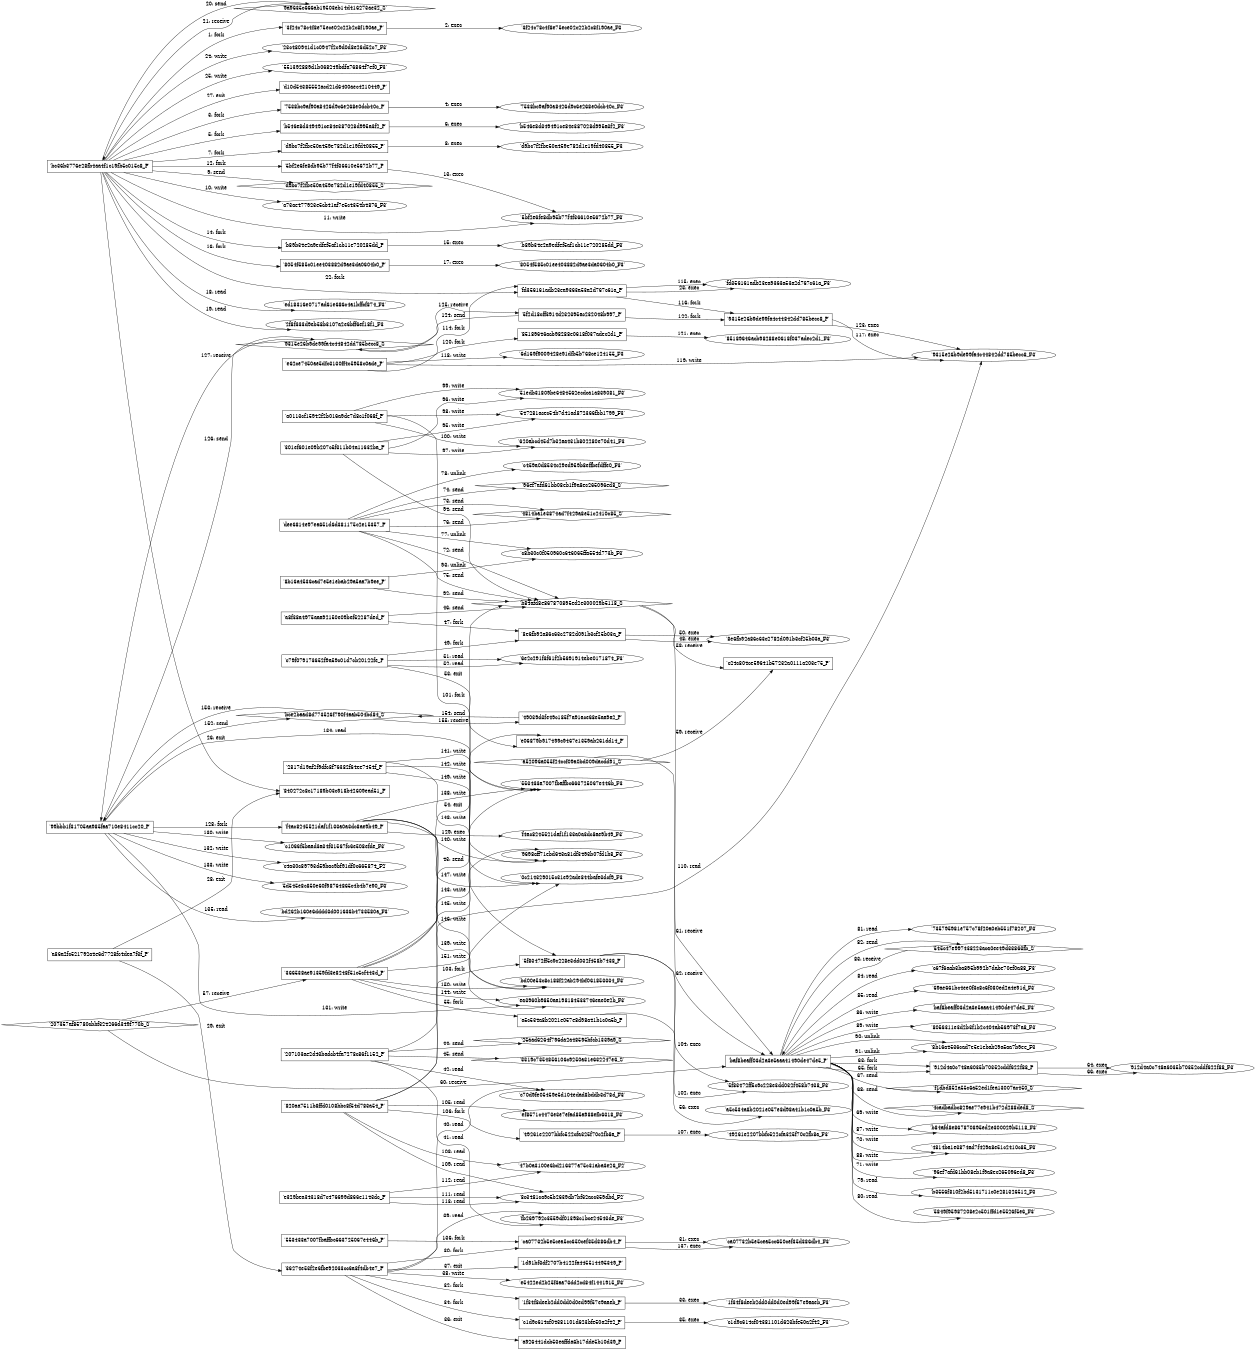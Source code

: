 digraph "D:\Learning\Paper\apt\基于CTI的攻击预警\Dataset\攻击图\ASGfromALLCTI\ObliqueRAT New RAT hits victims' endpoints via malicious documents.dot" {
rankdir="LR"
size="9"
fixedsize="false"
splines="true"
nodesep=0.3
ranksep=0
fontsize=10
overlap="scalexy"
engine= "neato"
	"'bc36b3776e28fb4aa4f1c19fb5c015c8_P'" [node_type=Process shape=box]
	"'3f24c78c4f8e75ece02c22b2c8f190ae_P'" [node_type=Process shape=box]
	"'bc36b3776e28fb4aa4f1c19fb5c015c8_P'" -> "'3f24c78c4f8e75ece02c22b2c8f190ae_P'" [label="1: fork"]
	"'3f24c78c4f8e75ece02c22b2c8f190ae_P'" [node_type=Process shape=box]
	"'3f24c78c4f8e75ece02c22b2c8f190ae_F3'" [node_type=File shape=ellipse]
	"'3f24c78c4f8e75ece02c22b2c8f190ae_P'" -> "'3f24c78c4f8e75ece02c22b2c8f190ae_F3'" [label="2: exec"]
	"'bc36b3776e28fb4aa4f1c19fb5c015c8_P'" [node_type=Process shape=box]
	"'7538bc9af90a8426d9c6e268e0dcb40c_P'" [node_type=Process shape=box]
	"'bc36b3776e28fb4aa4f1c19fb5c015c8_P'" -> "'7538bc9af90a8426d9c6e268e0dcb40c_P'" [label="3: fork"]
	"'7538bc9af90a8426d9c6e268e0dcb40c_P'" [node_type=Process shape=box]
	"'7538bc9af90a8426d9c6e268e0dcb40c_F3'" [node_type=File shape=ellipse]
	"'7538bc9af90a8426d9c6e268e0dcb40c_P'" -> "'7538bc9af90a8426d9c6e268e0dcb40c_F3'" [label="4: exec"]
	"'bc36b3776e28fb4aa4f1c19fb5c015c8_P'" [node_type=Process shape=box]
	"'b546e8d349491ce84e387028d995a3f2_P'" [node_type=Process shape=box]
	"'bc36b3776e28fb4aa4f1c19fb5c015c8_P'" -> "'b546e8d349491ce84e387028d995a3f2_P'" [label="5: fork"]
	"'b546e8d349491ce84e387028d995a3f2_P'" [node_type=Process shape=box]
	"'b546e8d349491ce84e387028d995a3f2_F3'" [node_type=File shape=ellipse]
	"'b546e8d349491ce84e387028d995a3f2_P'" -> "'b546e8d349491ce84e387028d995a3f2_F3'" [label="6: exec"]
	"'bc36b3776e28fb4aa4f1c19fb5c015c8_P'" [node_type=Process shape=box]
	"'d9bc7f2fbe50a459e782d1e19fd40855_P'" [node_type=Process shape=box]
	"'bc36b3776e28fb4aa4f1c19fb5c015c8_P'" -> "'d9bc7f2fbe50a459e782d1e19fd40855_P'" [label="7: fork"]
	"'d9bc7f2fbe50a459e782d1e19fd40855_P'" [node_type=Process shape=box]
	"'d9bc7f2fbe50a459e782d1e19fd40855_F3'" [node_type=File shape=ellipse]
	"'d9bc7f2fbe50a459e782d1e19fd40855_P'" -> "'d9bc7f2fbe50a459e782d1e19fd40855_F3'" [label="8: exec"]
	"'d9bc7f2fbe50a459e782d1e19fd40855_S'" [node_type=Socket shape=diamond]
	"'bc36b3776e28fb4aa4f1c19fb5c015c8_P'" [node_type=Process shape=box]
	"'bc36b3776e28fb4aa4f1c19fb5c015c8_P'" -> "'d9bc7f2fbe50a459e782d1e19fd40855_S'" [label="9: send"]
	"'a73ae477923e5cb41af7e5c4354b4876_F3'" [node_type=file shape=ellipse]
	"'bc36b3776e28fb4aa4f1c19fb5c015c8_P'" [node_type=Process shape=box]
	"'bc36b3776e28fb4aa4f1c19fb5c015c8_P'" -> "'a73ae477923e5cb41af7e5c4354b4876_F3'" [label="10: write"]
	"'5bf2e6fe8db95b77f4f36610e5672b77_F3'" [node_type=file shape=ellipse]
	"'bc36b3776e28fb4aa4f1c19fb5c015c8_P'" [node_type=Process shape=box]
	"'bc36b3776e28fb4aa4f1c19fb5c015c8_P'" -> "'5bf2e6fe8db95b77f4f36610e5672b77_F3'" [label="11: write"]
	"'bc36b3776e28fb4aa4f1c19fb5c015c8_P'" [node_type=Process shape=box]
	"'5bf2e6fe8db95b77f4f36610e5672b77_P'" [node_type=Process shape=box]
	"'bc36b3776e28fb4aa4f1c19fb5c015c8_P'" -> "'5bf2e6fe8db95b77f4f36610e5672b77_P'" [label="12: fork"]
	"'5bf2e6fe8db95b77f4f36610e5672b77_P'" [node_type=Process shape=box]
	"'5bf2e6fe8db95b77f4f36610e5672b77_F3'" [node_type=File shape=ellipse]
	"'5bf2e6fe8db95b77f4f36610e5672b77_P'" -> "'5bf2e6fe8db95b77f4f36610e5672b77_F3'" [label="13: exec"]
	"'bc36b3776e28fb4aa4f1c19fb5c015c8_P'" [node_type=Process shape=box]
	"'b89b34e2a9edfef5af1cb11e720285dd_P'" [node_type=Process shape=box]
	"'bc36b3776e28fb4aa4f1c19fb5c015c8_P'" -> "'b89b34e2a9edfef5af1cb11e720285dd_P'" [label="14: fork"]
	"'b89b34e2a9edfef5af1cb11e720285dd_P'" [node_type=Process shape=box]
	"'b89b34e2a9edfef5af1cb11e720285dd_F3'" [node_type=File shape=ellipse]
	"'b89b34e2a9edfef5af1cb11e720285dd_P'" -> "'b89b34e2a9edfef5af1cb11e720285dd_F3'" [label="15: exec"]
	"'bc36b3776e28fb4aa4f1c19fb5c015c8_P'" [node_type=Process shape=box]
	"'8054f585c01ee403882d9ae3da0604b0_P'" [node_type=Process shape=box]
	"'bc36b3776e28fb4aa4f1c19fb5c015c8_P'" -> "'8054f585c01ee403882d9ae3da0604b0_P'" [label="16: fork"]
	"'8054f585c01ee403882d9ae3da0604b0_P'" [node_type=Process shape=box]
	"'8054f585c01ee403882d9ae3da0604b0_F3'" [node_type=File shape=ellipse]
	"'8054f585c01ee403882d9ae3da0604b0_P'" -> "'8054f585c01ee403882d9ae3da0604b0_F3'" [label="17: exec"]
	"'ed18316e0717ad61e686c4a1bffcf874_F3'" [node_type=file shape=ellipse]
	"'bc36b3776e28fb4aa4f1c19fb5c015c8_P'" [node_type=Process shape=box]
	"'bc36b3776e28fb4aa4f1c19fb5c015c8_P'" -> "'ed18316e0717ad61e686c4a1bffcf874_F3'" [label="18: read"]
	"'2f8f333d9eb58b3107a2e6bff6ef18f1_F3'" [node_type=file shape=ellipse]
	"'bc36b3776e28fb4aa4f1c19fb5c015c8_P'" [node_type=Process shape=box]
	"'bc36b3776e28fb4aa4f1c19fb5c015c8_P'" -> "'2f8f333d9eb58b3107a2e6bff6ef18f1_F3'" [label="19: read"]
	"'9a9635c666ab19503eb14d416273ae32_S'" [node_type=Socket shape=diamond]
	"'bc36b3776e28fb4aa4f1c19fb5c015c8_P'" [node_type=Process shape=box]
	"'bc36b3776e28fb4aa4f1c19fb5c015c8_P'" -> "'9a9635c666ab19503eb14d416273ae32_S'" [label="20: send"]
	"'9a9635c666ab19503eb14d416273ae32_S'" -> "'bc36b3776e28fb4aa4f1c19fb5c015c8_P'" [label="21: receive"]
	"'bc36b3776e28fb4aa4f1c19fb5c015c8_P'" [node_type=Process shape=box]
	"'fd356161adb23ea9363a53a2d767c61a_P'" [node_type=Process shape=box]
	"'bc36b3776e28fb4aa4f1c19fb5c015c8_P'" -> "'fd356161adb23ea9363a53a2d767c61a_P'" [label="22: fork"]
	"'fd356161adb23ea9363a53a2d767c61a_P'" [node_type=Process shape=box]
	"'fd356161adb23ea9363a53a2d767c61a_F3'" [node_type=File shape=ellipse]
	"'fd356161adb23ea9363a53a2d767c61a_P'" -> "'fd356161adb23ea9363a53a2d767c61a_F3'" [label="23: exec"]
	"'23c480941d1c0947f2c9d0d8e26d52c7_F3'" [node_type=file shape=ellipse]
	"'bc36b3776e28fb4aa4f1c19fb5c015c8_P'" [node_type=Process shape=box]
	"'bc36b3776e28fb4aa4f1c19fb5c015c8_P'" -> "'23c480941d1c0947f2c9d0d8e26d52c7_F3'" [label="24: write"]
	"'551392889d1b068249bdfa76864f7ef0_F3'" [node_type=file shape=ellipse]
	"'bc36b3776e28fb4aa4f1c19fb5c015c8_P'" [node_type=Process shape=box]
	"'bc36b3776e28fb4aa4f1c19fb5c015c8_P'" -> "'551392889d1b068249bdfa76864f7ef0_F3'" [label="25: write"]
	"'bc36b3776e28fb4aa4f1c19fb5c015c8_P'" [node_type=Process shape=box]
	"'840272c8c17189b03c918b42609ead51_P'" [node_type=Process shape=box]
	"'bc36b3776e28fb4aa4f1c19fb5c015c8_P'" -> "'840272c8c17189b03c918b42609ead51_P'" [label="26: exit"]
	"'bc36b3776e28fb4aa4f1c19fb5c015c8_P'" [node_type=Process shape=box]
	"'d10d54385552acd21d6400aec4210449_P'" [node_type=Process shape=box]
	"'bc36b3776e28fb4aa4f1c19fb5c015c8_P'" -> "'d10d54385552acd21d6400aec4210449_P'" [label="27: exit"]
	"'a86a2fc521792a4e6d7728fc4dea7f3f_P'" [node_type=Process shape=box]
	"'840272c8c17189b03c918b42609ead51_P'" [node_type=Process shape=box]
	"'a86a2fc521792a4e6d7728fc4dea7f3f_P'" -> "'840272c8c17189b03c918b42609ead51_P'" [label="28: exit"]
	"'a86a2fc521792a4e6d7728fc4dea7f3f_P'" [node_type=Process shape=box]
	"'36274e53f2e6fbe92033cc6a8f4db4e7_P'" [node_type=Process shape=box]
	"'a86a2fc521792a4e6d7728fc4dea7f3f_P'" -> "'36274e53f2e6fbe92033cc6a8f4db4e7_P'" [label="29: exit"]
	"'36274e53f2e6fbe92033cc6a8f4db4e7_P'" [node_type=Process shape=box]
	"'ca07732b5e5cea5cc650cef35d386db4_P'" [node_type=Process shape=box]
	"'36274e53f2e6fbe92033cc6a8f4db4e7_P'" -> "'ca07732b5e5cea5cc650cef35d386db4_P'" [label="30: fork"]
	"'ca07732b5e5cea5cc650cef35d386db4_P'" [node_type=Process shape=box]
	"'ca07732b5e5cea5cc650cef35d386db4_F3'" [node_type=File shape=ellipse]
	"'ca07732b5e5cea5cc650cef35d386db4_P'" -> "'ca07732b5e5cea5cc650cef35d386db4_F3'" [label="31: exec"]
	"'36274e53f2e6fbe92033cc6a8f4db4e7_P'" [node_type=Process shape=box]
	"'1f34f8deeb2dd0dd0d0ed99f57e9aaeb_P'" [node_type=Process shape=box]
	"'36274e53f2e6fbe92033cc6a8f4db4e7_P'" -> "'1f34f8deeb2dd0dd0d0ed99f57e9aaeb_P'" [label="32: fork"]
	"'1f34f8deeb2dd0dd0d0ed99f57e9aaeb_P'" [node_type=Process shape=box]
	"'1f34f8deeb2dd0dd0d0ed99f57e9aaeb_F3'" [node_type=File shape=ellipse]
	"'1f34f8deeb2dd0dd0d0ed99f57e9aaeb_P'" -> "'1f34f8deeb2dd0dd0d0ed99f57e9aaeb_F3'" [label="33: exec"]
	"'36274e53f2e6fbe92033cc6a8f4db4e7_P'" [node_type=Process shape=box]
	"'c1d9c614cf04381101d623bfe50a2f42_P'" [node_type=Process shape=box]
	"'36274e53f2e6fbe92033cc6a8f4db4e7_P'" -> "'c1d9c614cf04381101d623bfe50a2f42_P'" [label="34: fork"]
	"'c1d9c614cf04381101d623bfe50a2f42_P'" [node_type=Process shape=box]
	"'c1d9c614cf04381101d623bfe50a2f42_F3'" [node_type=File shape=ellipse]
	"'c1d9c614cf04381101d623bfe50a2f42_P'" -> "'c1d9c614cf04381101d623bfe50a2f42_F3'" [label="35: exec"]
	"'36274e53f2e6fbe92033cc6a8f4db4e7_P'" [node_type=Process shape=box]
	"'a926441dcb53eaffda6b17dde5b10d39_P'" [node_type=Process shape=box]
	"'36274e53f2e6fbe92033cc6a8f4db4e7_P'" -> "'a926441dcb53eaffda6b17dde5b10d39_P'" [label="36: exit"]
	"'36274e53f2e6fbe92033cc6a8f4db4e7_P'" [node_type=Process shape=box]
	"'1d91bf3df2707b4122fa445514495349_P'" [node_type=Process shape=box]
	"'36274e53f2e6fbe92033cc6a8f4db4e7_P'" -> "'1d91bf3df2707b4122fa445514495349_P'" [label="37: exit"]
	"'e5422ed2b25f3aa73dd2cd84f1441915_F3'" [node_type=file shape=ellipse]
	"'36274e53f2e6fbe92033cc6a8f4db4e7_P'" [node_type=Process shape=box]
	"'36274e53f2e6fbe92033cc6a8f4db4e7_P'" -> "'e5422ed2b25f3aa73dd2cd84f1441915_F3'" [label="38: write"]
	"'fb269792c3559df01398c1bce24543de_F3'" [node_type=file shape=ellipse]
	"'36274e53f2e6fbe92033cc6a8f4db4e7_P'" [node_type=Process shape=box]
	"'36274e53f2e6fbe92033cc6a8f4db4e7_P'" -> "'fb269792c3559df01398c1bce24543de_F3'" [label="39: read"]
	"'c70d9fe05459e5d104edad8bddb3d78d_F3'" [node_type=file shape=ellipse]
	"'36274e53f2e6fbe92033cc6a8f4db4e7_P'" [node_type=Process shape=box]
	"'36274e53f2e6fbe92033cc6a8f4db4e7_P'" -> "'c70d9fe05459e5d104edad8bddb3d78d_F3'" [label="40: read"]
	"'fb269792c3559df01398c1bce24543de_F3'" [node_type=file shape=ellipse]
	"'207103ae2d43badcb4fa7278c86f1152_P'" [node_type=Process shape=box]
	"'207103ae2d43badcb4fa7278c86f1152_P'" -> "'fb269792c3559df01398c1bce24543de_F3'" [label="41: read"]
	"'c70d9fe05459e5d104edad8bddb3d78d_F3'" [node_type=file shape=ellipse]
	"'207103ae2d43badcb4fa7278c86f1152_P'" [node_type=Process shape=box]
	"'207103ae2d43badcb4fa7278c86f1152_P'" -> "'c70d9fe05459e5d104edad8bddb3d78d_F3'" [label="42: read"]
	"'b84afd8e867870895ed2e300029b5118_S'" [node_type=Socket shape=diamond]
	"'207103ae2d43badcb4fa7278c86f1152_P'" [node_type=Process shape=box]
	"'207103ae2d43badcb4fa7278c86f1152_P'" -> "'b84afd8e867870895ed2e300029b5118_S'" [label="43: send"]
	"'25aad6264f796da2a48595bfcb1339a9_S'" [node_type=Socket shape=diamond]
	"'207103ae2d43badcb4fa7278c86f1152_P'" [node_type=Process shape=box]
	"'207103ae2d43badcb4fa7278c86f1152_P'" -> "'25aad6264f796da2a48595bfcb1339a9_S'" [label="44: send"]
	"'3319c7354856106c9250a31e632247e6_S'" [node_type=Socket shape=diamond]
	"'207103ae2d43badcb4fa7278c86f1152_P'" [node_type=Process shape=box]
	"'207103ae2d43badcb4fa7278c86f1152_P'" -> "'3319c7354856106c9250a31e632247e6_S'" [label="45: send"]
	"'b84afd8e867870895ed2e300029b5118_S'" [node_type=Socket shape=diamond]
	"'a8f38a4975aaa92150e09bef52287ded_P'" [node_type=Process shape=box]
	"'a8f38a4975aaa92150e09bef52287ded_P'" -> "'b84afd8e867870895ed2e300029b5118_S'" [label="46: send"]
	"'a8f38a4975aaa92150e09bef52287ded_P'" [node_type=Process shape=box]
	"'8e6fb92a86c63c2782d091b3cf25b03a_P'" [node_type=Process shape=box]
	"'a8f38a4975aaa92150e09bef52287ded_P'" -> "'8e6fb92a86c63c2782d091b3cf25b03a_P'" [label="47: fork"]
	"'8e6fb92a86c63c2782d091b3cf25b03a_P'" [node_type=Process shape=box]
	"'8e6fb92a86c63c2782d091b3cf25b03a_F3'" [node_type=File shape=ellipse]
	"'8e6fb92a86c63c2782d091b3cf25b03a_P'" -> "'8e6fb92a86c63c2782d091b3cf25b03a_F3'" [label="48: exec"]
	"'c79f079173652f9a59c01d7cb20122fe_P'" [node_type=Process shape=box]
	"'8e6fb92a86c63c2782d091b3cf25b03a_P'" [node_type=Process shape=box]
	"'c79f079173652f9a59c01d7cb20122fe_P'" -> "'8e6fb92a86c63c2782d091b3cf25b03a_P'" [label="49: fork"]
	"'8e6fb92a86c63c2782d091b3cf25b03a_P'" [node_type=Process shape=box]
	"'8e6fb92a86c63c2782d091b3cf25b03a_F3'" [node_type=File shape=ellipse]
	"'8e6fb92a86c63c2782d091b3cf25b03a_P'" -> "'8e6fb92a86c63c2782d091b3cf25b03a_F3'" [label="50: exec"]
	"'6e2c291f3f61f2b5691914ebe0171874_F3'" [node_type=file shape=ellipse]
	"'c79f079173652f9a59c01d7cb20122fe_P'" [node_type=Process shape=box]
	"'c79f079173652f9a59c01d7cb20122fe_P'" -> "'6e2c291f3f61f2b5691914ebe0171874_F3'" [label="51: read"]
	"'6e2c291f3f61f2b5691914ebe0171874_F3'" [node_type=file shape=ellipse]
	"'c79f079173652f9a59c01d7cb20122fe_P'" [node_type=Process shape=box]
	"'c79f079173652f9a59c01d7cb20122fe_P'" -> "'6e2c291f3f61f2b5691914ebe0171874_F3'" [label="52: read"]
	"'c79f079173652f9a59c01d7cb20122fe_P'" [node_type=Process shape=box]
	"'e06879b917499c9467e1359ab261dd14_P'" [node_type=Process shape=box]
	"'c79f079173652f9a59c01d7cb20122fe_P'" -> "'e06879b917499c9467e1359ab261dd14_P'" [label="53: exit"]
	"'366538ae91359fd3e8248f51c5cf443d_P'" [node_type=Process shape=box]
	"'e06879b917499c9467e1359ab261dd14_P'" [node_type=Process shape=box]
	"'366538ae91359fd3e8248f51c5cf443d_P'" -> "'e06879b917499c9467e1359ab261dd14_P'" [label="54: exit"]
	"'366538ae91359fd3e8248f51c5cf443d_P'" [node_type=Process shape=box]
	"'a5c534a8b2021e057e8d98a41b1c0a5b_P'" [node_type=Process shape=box]
	"'366538ae91359fd3e8248f51c5cf443d_P'" -> "'a5c534a8b2021e057e8d98a41b1c0a5b_P'" [label="55: fork"]
	"'a5c534a8b2021e057e8d98a41b1c0a5b_P'" [node_type=Process shape=box]
	"'a5c534a8b2021e057e8d98a41b1c0a5b_F3'" [node_type=File shape=ellipse]
	"'a5c534a8b2021e057e8d98a41b1c0a5b_P'" -> "'a5c534a8b2021e057e8d98a41b1c0a5b_F3'" [label="56: exec"]
	"'366538ae91359fd3e8248f51c5cf443d_P'" [node_type=Process shape=box]
	"'207357af85780cbbf324266d349f770b_S'" [node_type=Socket shape=diamond]
	"'207357af85780cbbf324266d349f770b_S'" -> "'366538ae91359fd3e8248f51c5cf443d_P'" [label="57: receive"]
	"'c24c804ce59641b57232a0111a203e75_P'" [node_type=Process shape=box]
	"'b84afd8e867870895ed2e300029b5118_S'" [node_type=Socket shape=diamond]
	"'b84afd8e867870895ed2e300029b5118_S'" -> "'c24c804ce59641b57232a0111a203e75_P'" [label="58: receive"]
	"'c24c804ce59641b57232a0111a203e75_P'" [node_type=Process shape=box]
	"'a52096a055f24ccf09a0bd009dacdd91_S'" [node_type=Socket shape=diamond]
	"'a52096a055f24ccf09a0bd009dacdd91_S'" -> "'c24c804ce59641b57232a0111a203e75_P'" [label="59: receive"]
	"'baf8beaff03d2a3e5aaa41490de47de5_P'" [node_type=Process shape=box]
	"'207357af85780cbbf324266d349f770b_S'" [node_type=Socket shape=diamond]
	"'207357af85780cbbf324266d349f770b_S'" -> "'baf8beaff03d2a3e5aaa41490de47de5_P'" [label="60: receive"]
	"'baf8beaff03d2a3e5aaa41490de47de5_P'" [node_type=Process shape=box]
	"'b84afd8e867870895ed2e300029b5118_S'" [node_type=Socket shape=diamond]
	"'b84afd8e867870895ed2e300029b5118_S'" -> "'baf8beaff03d2a3e5aaa41490de47de5_P'" [label="61: receive"]
	"'baf8beaff03d2a3e5aaa41490de47de5_P'" [node_type=Process shape=box]
	"'a52096a055f24ccf09a0bd009dacdd91_S'" [node_type=Socket shape=diamond]
	"'a52096a055f24ccf09a0bd009dacdd91_S'" -> "'baf8beaff03d2a3e5aaa41490de47de5_P'" [label="62: receive"]
	"'baf8beaff03d2a3e5aaa41490de47de5_P'" [node_type=Process shape=box]
	"'912d4a0c748a6035b70352cddf622f88_P'" [node_type=Process shape=box]
	"'baf8beaff03d2a3e5aaa41490de47de5_P'" -> "'912d4a0c748a6035b70352cddf622f88_P'" [label="63: fork"]
	"'912d4a0c748a6035b70352cddf622f88_P'" [node_type=Process shape=box]
	"'912d4a0c748a6035b70352cddf622f88_F3'" [node_type=File shape=ellipse]
	"'912d4a0c748a6035b70352cddf622f88_P'" -> "'912d4a0c748a6035b70352cddf622f88_F3'" [label="64: exec"]
	"'baf8beaff03d2a3e5aaa41490de47de5_P'" [node_type=Process shape=box]
	"'912d4a0c748a6035b70352cddf622f88_P'" [node_type=Process shape=box]
	"'baf8beaff03d2a3e5aaa41490de47de5_P'" -> "'912d4a0c748a6035b70352cddf622f88_P'" [label="65: fork"]
	"'912d4a0c748a6035b70352cddf622f88_P'" [node_type=Process shape=box]
	"'912d4a0c748a6035b70352cddf622f88_F3'" [node_type=File shape=ellipse]
	"'912d4a0c748a6035b70352cddf622f88_P'" -> "'912d4a0c748a6035b70352cddf622f88_F3'" [label="66: exec"]
	"'f1dbd852a55c6a52ed1fea13007ac450_S'" [node_type=Socket shape=diamond]
	"'baf8beaff03d2a3e5aaa41490de47de5_P'" [node_type=Process shape=box]
	"'baf8beaff03d2a3e5aaa41490de47de5_P'" -> "'f1dbd852a55c6a52ed1fea13007ac450_S'" [label="67: send"]
	"'4cadbadbc829ae77e941b472d288ded8_S'" [node_type=Socket shape=diamond]
	"'baf8beaff03d2a3e5aaa41490de47de5_P'" [node_type=Process shape=box]
	"'baf8beaff03d2a3e5aaa41490de47de5_P'" -> "'4cadbadbc829ae77e941b472d288ded8_S'" [label="68: send"]
	"'b84afd8e867870895ed2e300029b5118_F3'" [node_type=file shape=ellipse]
	"'baf8beaff03d2a3e5aaa41490de47de5_P'" [node_type=Process shape=box]
	"'baf8beaff03d2a3e5aaa41490de47de5_P'" -> "'b84afd8e867870895ed2e300029b5118_F3'" [label="69: write"]
	"'4814ba1e3874ad7f429a8e51c2410c85_F3'" [node_type=file shape=ellipse]
	"'baf8beaff03d2a3e5aaa41490de47de5_P'" [node_type=Process shape=box]
	"'baf8beaff03d2a3e5aaa41490de47de5_P'" -> "'4814ba1e3874ad7f429a8e51c2410c85_F3'" [label="70: write"]
	"'96ef7afd61bb08eb1f9a8ec265096ed8_F3'" [node_type=file shape=ellipse]
	"'baf8beaff03d2a3e5aaa41490de47de5_P'" [node_type=Process shape=box]
	"'baf8beaff03d2a3e5aaa41490de47de5_P'" -> "'96ef7afd61bb08eb1f9a8ec265096ed8_F3'" [label="71: write"]
	"'b84afd8e867870895ed2e300029b5118_S'" [node_type=Socket shape=diamond]
	"'dee6814e97ea651d6d381175c2e15357_P'" [node_type=Process shape=box]
	"'dee6814e97ea651d6d381175c2e15357_P'" -> "'b84afd8e867870895ed2e300029b5118_S'" [label="72: send"]
	"'4814ba1e3874ad7f429a8e51c2410c85_S'" [node_type=Socket shape=diamond]
	"'dee6814e97ea651d6d381175c2e15357_P'" [node_type=Process shape=box]
	"'dee6814e97ea651d6d381175c2e15357_P'" -> "'4814ba1e3874ad7f429a8e51c2410c85_S'" [label="73: send"]
	"'96ef7afd61bb08eb1f9a8ec265096ed8_S'" [node_type=Socket shape=diamond]
	"'dee6814e97ea651d6d381175c2e15357_P'" [node_type=Process shape=box]
	"'dee6814e97ea651d6d381175c2e15357_P'" -> "'96ef7afd61bb08eb1f9a8ec265096ed8_S'" [label="74: send"]
	"'b84afd8e867870895ed2e300029b5118_S'" [node_type=Socket shape=diamond]
	"'dee6814e97ea651d6d381175c2e15357_P'" [node_type=Process shape=box]
	"'dee6814e97ea651d6d381175c2e15357_P'" -> "'b84afd8e867870895ed2e300029b5118_S'" [label="75: send"]
	"'4814ba1e3874ad7f429a8e51c2410c85_S'" [node_type=Socket shape=diamond]
	"'dee6814e97ea651d6d381175c2e15357_P'" [node_type=Process shape=box]
	"'dee6814e97ea651d6d381175c2e15357_P'" -> "'4814ba1e3874ad7f429a8e51c2410c85_S'" [label="76: send"]
	"'c8b30c0f050960c646065ffa554d773b_F3'" [node_type=file shape=ellipse]
	"'dee6814e97ea651d6d381175c2e15357_P'" [node_type=Process shape=box]
	"'dee6814e97ea651d6d381175c2e15357_P'" -> "'c8b30c0f050960c646065ffa554d773b_F3'" [label="77: unlink"]
	"'c459a0d8534c29ed959b8effbefdffe0_F3'" [node_type=file shape=ellipse]
	"'dee6814e97ea651d6d381175c2e15357_P'" [node_type=Process shape=box]
	"'dee6814e97ea651d6d381175c2e15357_P'" -> "'c459a0d8534c29ed959b8effbefdffe0_F3'" [label="78: unlink"]
	"'b3556f810f2bd5131711c0e281326512_F3'" [node_type=file shape=ellipse]
	"'baf8beaff03d2a3e5aaa41490de47de5_P'" [node_type=Process shape=box]
	"'baf8beaff03d2a3e5aaa41490de47de5_P'" -> "'b3556f810f2bd5131711c0e281326512_F3'" [label="79: read"]
	"'5849f95987208e2c501ffd1e5526f5e6_F3'" [node_type=file shape=ellipse]
	"'baf8beaff03d2a3e5aaa41490de47de5_P'" [node_type=Process shape=box]
	"'baf8beaff03d2a3e5aaa41490de47de5_P'" -> "'5849f95987208e2c501ffd1e5526f5e6_F3'" [label="80: read"]
	"'735795981e757c78f20a0eb551f78207_F3'" [node_type=file shape=ellipse]
	"'baf8beaff03d2a3e5aaa41490de47de5_P'" [node_type=Process shape=box]
	"'baf8beaff03d2a3e5aaa41490de47de5_P'" -> "'735795981e757c78f20a0eb551f78207_F3'" [label="81: read"]
	"'545c47e997438223aca0ee49d33863fb_S'" [node_type=Socket shape=diamond]
	"'baf8beaff03d2a3e5aaa41490de47de5_P'" [node_type=Process shape=box]
	"'baf8beaff03d2a3e5aaa41490de47de5_P'" -> "'545c47e997438223aca0ee49d33863fb_S'" [label="82: send"]
	"'545c47e997438223aca0ee49d33863fb_S'" -> "'baf8beaff03d2a3e5aaa41490de47de5_P'" [label="83: receive"]
	"'c67f6aab3ba895b992b7dabe70ef0a88_F3'" [node_type=file shape=ellipse]
	"'baf8beaff03d2a3e5aaa41490de47de5_P'" [node_type=Process shape=box]
	"'baf8beaff03d2a3e5aaa41490de47de5_P'" -> "'c67f6aab3ba895b992b7dabe70ef0a88_F3'" [label="84: read"]
	"'69ae661bc4ee0f3c8c6f080ed2a4e91d_F3'" [node_type=file shape=ellipse]
	"'baf8beaff03d2a3e5aaa41490de47de5_P'" [node_type=Process shape=box]
	"'baf8beaff03d2a3e5aaa41490de47de5_P'" -> "'69ae661bc4ee0f3c8c6f080ed2a4e91d_F3'" [label="85: read"]
	"'baf8beaff03d2a3e5aaa41490de47de5_F3'" [node_type=file shape=ellipse]
	"'baf8beaff03d2a3e5aaa41490de47de5_P'" [node_type=Process shape=box]
	"'baf8beaff03d2a3e5aaa41490de47de5_P'" -> "'baf8beaff03d2a3e5aaa41490de47de5_F3'" [label="86: write"]
	"'b84afd8e867870895ed2e300029b5118_F3'" [node_type=file shape=ellipse]
	"'baf8beaff03d2a3e5aaa41490de47de5_P'" [node_type=Process shape=box]
	"'baf8beaff03d2a3e5aaa41490de47de5_P'" -> "'b84afd8e867870895ed2e300029b5118_F3'" [label="87: write"]
	"'4814ba1e3874ad7f429a8e51c2410c85_F3'" [node_type=file shape=ellipse]
	"'baf8beaff03d2a3e5aaa41490de47de5_P'" [node_type=Process shape=box]
	"'baf8beaff03d2a3e5aaa41490de47de5_P'" -> "'4814ba1e3874ad7f429a8e51c2410c85_F3'" [label="88: write"]
	"'8056311e3d2b3f1b2c404ab56973f7a8_F3'" [node_type=file shape=ellipse]
	"'baf8beaff03d2a3e5aaa41490de47de5_P'" [node_type=Process shape=box]
	"'baf8beaff03d2a3e5aaa41490de47de5_P'" -> "'8056311e3d2b3f1b2c404ab56973f7a8_F3'" [label="89: write"]
	"'8b16a4536cad7e5e1ebab29a5aa7b9ee_F3'" [node_type=file shape=ellipse]
	"'baf8beaff03d2a3e5aaa41490de47de5_P'" [node_type=Process shape=box]
	"'baf8beaff03d2a3e5aaa41490de47de5_P'" -> "'8b16a4536cad7e5e1ebab29a5aa7b9ee_F3'" [label="90: unlink"]
	"'8b16a4536cad7e5e1ebab29a5aa7b9ee_F3'" [node_type=file shape=ellipse]
	"'baf8beaff03d2a3e5aaa41490de47de5_P'" [node_type=Process shape=box]
	"'baf8beaff03d2a3e5aaa41490de47de5_P'" -> "'8b16a4536cad7e5e1ebab29a5aa7b9ee_F3'" [label="91: unlink"]
	"'b84afd8e867870895ed2e300029b5118_S'" [node_type=Socket shape=diamond]
	"'8b16a4536cad7e5e1ebab29a5aa7b9ee_P'" [node_type=Process shape=box]
	"'8b16a4536cad7e5e1ebab29a5aa7b9ee_P'" -> "'b84afd8e867870895ed2e300029b5118_S'" [label="92: send"]
	"'c8b30c0f050960c646065ffa554d773b_F3'" [node_type=file shape=ellipse]
	"'8b16a4536cad7e5e1ebab29a5aa7b9ee_P'" [node_type=Process shape=box]
	"'8b16a4536cad7e5e1ebab29a5aa7b9ee_P'" -> "'c8b30c0f050960c646065ffa554d773b_F3'" [label="93: unlink"]
	"'b84afd8e867870895ed2e300029b5118_S'" [node_type=Socket shape=diamond]
	"'301ef601e09b207c5f311b04a11632ba_P'" [node_type=Process shape=box]
	"'301ef601e09b207c5f311b04a11632ba_P'" -> "'b84afd8e867870895ed2e300029b5118_S'" [label="94: send"]
	"'547281acec54b7d41ad872366fbb1799_F3'" [node_type=file shape=ellipse]
	"'301ef601e09b207c5f311b04a11632ba_P'" [node_type=Process shape=box]
	"'301ef601e09b207c5f311b04a11632ba_P'" -> "'547281acec54b7d41ad872366fbb1799_F3'" [label="95: write"]
	"'51edb31809be6484562ecdca1a839081_F3'" [node_type=file shape=ellipse]
	"'301ef601e09b207c5f311b04a11632ba_P'" [node_type=Process shape=box]
	"'301ef601e09b207c5f311b04a11632ba_P'" -> "'51edb31809be6484562ecdca1a839081_F3'" [label="96: write"]
	"'620abcd45d7b32aa431b802280e70d41_F3'" [node_type=file shape=ellipse]
	"'301ef601e09b207c5f311b04a11632ba_P'" [node_type=Process shape=box]
	"'301ef601e09b207c5f311b04a11632ba_P'" -> "'620abcd45d7b32aa431b802280e70d41_F3'" [label="97: write"]
	"'547281acec54b7d41ad872366fbb1799_F3'" [node_type=file shape=ellipse]
	"'a0113cf15942f2b016a9de7d8c1f068f_P'" [node_type=Process shape=box]
	"'a0113cf15942f2b016a9de7d8c1f068f_P'" -> "'547281acec54b7d41ad872366fbb1799_F3'" [label="98: write"]
	"'51edb31809be6484562ecdca1a839081_F3'" [node_type=file shape=ellipse]
	"'a0113cf15942f2b016a9de7d8c1f068f_P'" [node_type=Process shape=box]
	"'a0113cf15942f2b016a9de7d8c1f068f_P'" -> "'51edb31809be6484562ecdca1a839081_F3'" [label="99: write"]
	"'620abcd45d7b32aa431b802280e70d41_F3'" [node_type=file shape=ellipse]
	"'a0113cf15942f2b016a9de7d8c1f068f_P'" [node_type=Process shape=box]
	"'a0113cf15942f2b016a9de7d8c1f068f_P'" -> "'620abcd45d7b32aa431b802280e70d41_F3'" [label="100: write"]
	"'a0113cf15942f2b016a9de7d8c1f068f_P'" [node_type=Process shape=box]
	"'5f83472ff5c9c228e3dd032f458b7438_P'" [node_type=Process shape=box]
	"'a0113cf15942f2b016a9de7d8c1f068f_P'" -> "'5f83472ff5c9c228e3dd032f458b7438_P'" [label="101: fork"]
	"'5f83472ff5c9c228e3dd032f458b7438_P'" [node_type=Process shape=box]
	"'5f83472ff5c9c228e3dd032f458b7438_F3'" [node_type=File shape=ellipse]
	"'5f83472ff5c9c228e3dd032f458b7438_P'" -> "'5f83472ff5c9c228e3dd032f458b7438_F3'" [label="102: exec"]
	"'820aa7511b8ffd0108bbc8f54d783a54_P'" [node_type=Process shape=box]
	"'5f83472ff5c9c228e3dd032f458b7438_P'" [node_type=Process shape=box]
	"'820aa7511b8ffd0108bbc8f54d783a54_P'" -> "'5f83472ff5c9c228e3dd032f458b7438_P'" [label="103: fork"]
	"'5f83472ff5c9c228e3dd032f458b7438_P'" [node_type=Process shape=box]
	"'5f83472ff5c9c228e3dd032f458b7438_F3'" [node_type=File shape=ellipse]
	"'5f83472ff5c9c228e3dd032f458b7438_P'" -> "'5f83472ff5c9c228e3dd032f458b7438_F3'" [label="104: exec"]
	"'ef8571c4473e3e7efad85a988efb6318_F3'" [node_type=file shape=ellipse]
	"'820aa7511b8ffd0108bbc8f54d783a54_P'" [node_type=Process shape=box]
	"'820aa7511b8ffd0108bbc8f54d783a54_P'" -> "'ef8571c4473e3e7efad85a988efb6318_F3'" [label="105: read"]
	"'820aa7511b8ffd0108bbc8f54d783a54_P'" [node_type=Process shape=box]
	"'49261e2207bbfc522cfa325f70c2fb8a_P'" [node_type=Process shape=box]
	"'820aa7511b8ffd0108bbc8f54d783a54_P'" -> "'49261e2207bbfc522cfa325f70c2fb8a_P'" [label="106: fork"]
	"'49261e2207bbfc522cfa325f70c2fb8a_P'" [node_type=Process shape=box]
	"'49261e2207bbfc522cfa325f70c2fb8a_F3'" [node_type=File shape=ellipse]
	"'49261e2207bbfc522cfa325f70c2fb8a_P'" -> "'49261e2207bbfc522cfa325f70c2fb8a_F3'" [label="107: exec"]
	"'47b0a3100e6bd216377a75c31aba3e26_F2'" [node_type=file shape=ellipse]
	"'820aa7511b8ffd0108bbc8f54d783a54_P'" [node_type=Process shape=box]
	"'820aa7511b8ffd0108bbc8f54d783a54_P'" -> "'47b0a3100e6bd216377a75c31aba3e26_F2'" [label="108: read"]
	"'8c3481ca9c5b2639db7bf62acc359dbd_F2'" [node_type=file shape=ellipse]
	"'820aa7511b8ffd0108bbc8f54d783a54_P'" [node_type=Process shape=box]
	"'820aa7511b8ffd0108bbc8f54d783a54_P'" -> "'8c3481ca9c5b2639db7bf62acc359dbd_F2'" [label="109: read"]
	"'9315e26b9de99fa4c44842dd785becc8_F3'" [node_type=file shape=ellipse]
	"'820aa7511b8ffd0108bbc8f54d783a54_P'" [node_type=Process shape=box]
	"'820aa7511b8ffd0108bbc8f54d783a54_P'" -> "'9315e26b9de99fa4c44842dd785becc8_F3'" [label="110: read"]
	"'8c3481ca9c5b2639db7bf62acc359dbd_F2'" [node_type=file shape=ellipse]
	"'e329bea34318d7c476699d866e1143dc_P'" [node_type=Process shape=box]
	"'e329bea34318d7c476699d866e1143dc_P'" -> "'8c3481ca9c5b2639db7bf62acc359dbd_F2'" [label="111: read"]
	"'47b0a3100e6bd216377a75c31aba3e26_F2'" [node_type=file shape=ellipse]
	"'e329bea34318d7c476699d866e1143dc_P'" [node_type=Process shape=box]
	"'e329bea34318d7c476699d866e1143dc_P'" -> "'47b0a3100e6bd216377a75c31aba3e26_F2'" [label="112: read"]
	"'8c3481ca9c5b2639db7bf62acc359dbd_F2'" [node_type=file shape=ellipse]
	"'e329bea34318d7c476699d866e1143dc_P'" [node_type=Process shape=box]
	"'e329bea34318d7c476699d866e1143dc_P'" -> "'8c3481ca9c5b2639db7bf62acc359dbd_F2'" [label="113: read"]
	"'e62ce7450ae5dfc3130ff4c5958c0ade_P'" [node_type=Process shape=box]
	"'fd356161adb23ea9363a53a2d767c61a_P'" [node_type=Process shape=box]
	"'e62ce7450ae5dfc3130ff4c5958c0ade_P'" -> "'fd356161adb23ea9363a53a2d767c61a_P'" [label="114: fork"]
	"'fd356161adb23ea9363a53a2d767c61a_P'" [node_type=Process shape=box]
	"'fd356161adb23ea9363a53a2d767c61a_F3'" [node_type=File shape=ellipse]
	"'fd356161adb23ea9363a53a2d767c61a_P'" -> "'fd356161adb23ea9363a53a2d767c61a_F3'" [label="115: exec"]
	"'fd356161adb23ea9363a53a2d767c61a_P'" [node_type=Process shape=box]
	"'9315e26b9de99fa4c44842dd785becc8_P'" [node_type=Process shape=box]
	"'fd356161adb23ea9363a53a2d767c61a_P'" -> "'9315e26b9de99fa4c44842dd785becc8_P'" [label="116: fork"]
	"'9315e26b9de99fa4c44842dd785becc8_P'" [node_type=Process shape=box]
	"'9315e26b9de99fa4c44842dd785becc8_F3'" [node_type=File shape=ellipse]
	"'9315e26b9de99fa4c44842dd785becc8_P'" -> "'9315e26b9de99fa4c44842dd785becc8_F3'" [label="117: exec"]
	"'6d169f9009428e91dfb5b768ce124155_F3'" [node_type=file shape=ellipse]
	"'e62ce7450ae5dfc3130ff4c5958c0ade_P'" [node_type=Process shape=box]
	"'e62ce7450ae5dfc3130ff4c5958c0ade_P'" -> "'6d169f9009428e91dfb5b768ce124155_F3'" [label="118: write"]
	"'9315e26b9de99fa4c44842dd785becc8_F3'" [node_type=file shape=ellipse]
	"'e62ce7450ae5dfc3130ff4c5958c0ade_P'" [node_type=Process shape=box]
	"'e62ce7450ae5dfc3130ff4c5958c0ade_P'" -> "'9315e26b9de99fa4c44842dd785becc8_F3'" [label="119: write"]
	"'e62ce7450ae5dfc3130ff4c5958c0ade_P'" [node_type=Process shape=box]
	"'85189646acb98288e0618f037adec2d1_P'" [node_type=Process shape=box]
	"'e62ce7450ae5dfc3130ff4c5958c0ade_P'" -> "'85189646acb98288e0618f037adec2d1_P'" [label="120: fork"]
	"'85189646acb98288e0618f037adec2d1_P'" [node_type=Process shape=box]
	"'85189646acb98288e0618f037adec2d1_F3'" [node_type=File shape=ellipse]
	"'85189646acb98288e0618f037adec2d1_P'" -> "'85189646acb98288e0618f037adec2d1_F3'" [label="121: exec"]
	"'5f2d18cff3914d232395ac232048b997_P'" [node_type=Process shape=box]
	"'9315e26b9de99fa4c44842dd785becc8_P'" [node_type=Process shape=box]
	"'5f2d18cff3914d232395ac232048b997_P'" -> "'9315e26b9de99fa4c44842dd785becc8_P'" [label="122: fork"]
	"'9315e26b9de99fa4c44842dd785becc8_P'" [node_type=Process shape=box]
	"'9315e26b9de99fa4c44842dd785becc8_F3'" [node_type=File shape=ellipse]
	"'9315e26b9de99fa4c44842dd785becc8_P'" -> "'9315e26b9de99fa4c44842dd785becc8_F3'" [label="123: exec"]
	"'9315e26b9de99fa4c44842dd785becc8_S'" [node_type=Socket shape=diamond]
	"'5f2d18cff3914d232395ac232048b997_P'" [node_type=Process shape=box]
	"'5f2d18cff3914d232395ac232048b997_P'" -> "'9315e26b9de99fa4c44842dd785becc8_S'" [label="124: send"]
	"'9315e26b9de99fa4c44842dd785becc8_S'" -> "'5f2d18cff3914d232395ac232048b997_P'" [label="125: receive"]
	"'9315e26b9de99fa4c44842dd785becc8_S'" [node_type=Socket shape=diamond]
	"'99bbb1f31705aa985faa710e8411cc20_P'" [node_type=Process shape=box]
	"'99bbb1f31705aa985faa710e8411cc20_P'" -> "'9315e26b9de99fa4c44842dd785becc8_S'" [label="126: send"]
	"'9315e26b9de99fa4c44842dd785becc8_S'" -> "'99bbb1f31705aa985faa710e8411cc20_P'" [label="127: receive"]
	"'99bbb1f31705aa985faa710e8411cc20_P'" [node_type=Process shape=box]
	"'f4ac8245521daf1f133a0a3dc8ae9b49_P'" [node_type=Process shape=box]
	"'99bbb1f31705aa985faa710e8411cc20_P'" -> "'f4ac8245521daf1f133a0a3dc8ae9b49_P'" [label="128: fork"]
	"'f4ac8245521daf1f133a0a3dc8ae9b49_P'" [node_type=Process shape=box]
	"'f4ac8245521daf1f133a0a3dc8ae9b49_F3'" [node_type=File shape=ellipse]
	"'f4ac8245521daf1f133a0a3dc8ae9b49_P'" -> "'f4ac8245521daf1f133a0a3dc8ae9b49_F3'" [label="129: exec"]
	"'c1066f5baad3a34f31567fc6e508efde_F3'" [node_type=file shape=ellipse]
	"'99bbb1f31705aa985faa710e8411cc20_P'" [node_type=Process shape=box]
	"'99bbb1f31705aa985faa710e8411cc20_P'" -> "'c1066f5baad3a34f31567fc6e508efde_F3'" [label="130: write"]
	"'ea3960b9850aa198184533746eae0e2b_F3'" [node_type=file shape=ellipse]
	"'99bbb1f31705aa985faa710e8411cc20_P'" [node_type=Process shape=box]
	"'99bbb1f31705aa985faa710e8411cc20_P'" -> "'ea3960b9850aa198184533746eae0e2b_F3'" [label="131: write"]
	"'c4a30c89793d59bac9bf91df0c665874_F2'" [node_type=file shape=ellipse]
	"'99bbb1f31705aa985faa710e8411cc20_P'" [node_type=Process shape=box]
	"'99bbb1f31705aa985faa710e8411cc20_P'" -> "'c4a30c89793d59bac9bf91df0c665874_F2'" [label="132: write"]
	"'5d545e8c850e60f98764865c4b4b7e90_F3'" [node_type=file shape=ellipse]
	"'99bbb1f31705aa985faa710e8411cc20_P'" [node_type=Process shape=box]
	"'99bbb1f31705aa985faa710e8411cc20_P'" -> "'5d545e8c850e60f98764865c4b4b7e90_F3'" [label="133: write"]
	"'553433a7007fbaffbc663725067e446b_F3'" [node_type=file shape=ellipse]
	"'99bbb1f31705aa985faa710e8411cc20_P'" [node_type=Process shape=box]
	"'99bbb1f31705aa985faa710e8411cc20_P'" -> "'553433a7007fbaffbc663725067e446b_F3'" [label="134: read"]
	"'bd262b160e6dddd3d001636b4733580a_F3'" [node_type=file shape=ellipse]
	"'99bbb1f31705aa985faa710e8411cc20_P'" [node_type=Process shape=box]
	"'99bbb1f31705aa985faa710e8411cc20_P'" -> "'bd262b160e6dddd3d001636b4733580a_F3'" [label="135: read"]
	"'553433a7007fbaffbc663725067e446b_P'" [node_type=Process shape=box]
	"'ca07732b5e5cea5cc650cef35d386db4_P'" [node_type=Process shape=box]
	"'553433a7007fbaffbc663725067e446b_P'" -> "'ca07732b5e5cea5cc650cef35d386db4_P'" [label="136: fork"]
	"'ca07732b5e5cea5cc650cef35d386db4_P'" [node_type=Process shape=box]
	"'ca07732b5e5cea5cc650cef35d386db4_F3'" [node_type=File shape=ellipse]
	"'ca07732b5e5cea5cc650cef35d386db4_P'" -> "'ca07732b5e5cea5cc650cef35d386db4_F3'" [label="137: exec"]
	"'553433a7007fbaffbc663725067e446b_F3'" [node_type=file shape=ellipse]
	"'f4ac8245521daf1f133a0a3dc8ae9b49_P'" [node_type=Process shape=box]
	"'f4ac8245521daf1f133a0a3dc8ae9b49_P'" -> "'553433a7007fbaffbc663725067e446b_F3'" [label="138: write"]
	"'ea3960b9850aa198184533746eae0e2b_F3'" [node_type=file shape=ellipse]
	"'f4ac8245521daf1f133a0a3dc8ae9b49_P'" [node_type=Process shape=box]
	"'f4ac8245521daf1f133a0a3dc8ae9b49_P'" -> "'ea3960b9850aa198184533746eae0e2b_F3'" [label="139: write"]
	"'9698cff71ebd643a81df3493b07fd1b8_F3'" [node_type=file shape=ellipse]
	"'f4ac8245521daf1f133a0a3dc8ae9b49_P'" [node_type=Process shape=box]
	"'f4ac8245521daf1f133a0a3dc8ae9b49_P'" -> "'9698cff71ebd643a81df3493b07fd1b8_F3'" [label="140: write"]
	"'553433a7007fbaffbc663725067e446b_F3'" [node_type=file shape=ellipse]
	"'2817d19af2f9dfc8f76382f64ee7454f_P'" [node_type=Process shape=box]
	"'2817d19af2f9dfc8f76382f64ee7454f_P'" -> "'553433a7007fbaffbc663725067e446b_F3'" [label="141: write"]
	"'9698cff71ebd643a81df3493b07fd1b8_F3'" [node_type=file shape=ellipse]
	"'2817d19af2f9dfc8f76382f64ee7454f_P'" [node_type=Process shape=box]
	"'2817d19af2f9dfc8f76382f64ee7454f_P'" -> "'9698cff71ebd643a81df3493b07fd1b8_F3'" [label="142: write"]
	"'553433a7007fbaffbc663725067e446b_F3'" [node_type=file shape=ellipse]
	"'366538ae91359fd3e8248f51c5cf443d_P'" [node_type=Process shape=box]
	"'366538ae91359fd3e8248f51c5cf443d_P'" -> "'553433a7007fbaffbc663725067e446b_F3'" [label="143: write"]
	"'ea3960b9850aa198184533746eae0e2b_F3'" [node_type=file shape=ellipse]
	"'366538ae91359fd3e8248f51c5cf443d_P'" [node_type=Process shape=box]
	"'366538ae91359fd3e8248f51c5cf443d_P'" -> "'ea3960b9850aa198184533746eae0e2b_F3'" [label="144: write"]
	"'9698cff71ebd643a81df3493b07fd1b8_F3'" [node_type=file shape=ellipse]
	"'366538ae91359fd3e8248f51c5cf443d_P'" [node_type=Process shape=box]
	"'366538ae91359fd3e8248f51c5cf443d_P'" -> "'9698cff71ebd643a81df3493b07fd1b8_F3'" [label="145: write"]
	"'bd00e53c8c188f22ab294bf061853334_F3'" [node_type=file shape=ellipse]
	"'f4ac8245521daf1f133a0a3dc8ae9b49_P'" [node_type=Process shape=box]
	"'f4ac8245521daf1f133a0a3dc8ae9b49_P'" -> "'bd00e53c8c188f22ab294bf061853334_F3'" [label="146: write"]
	"'0c214329015c31e92ade844bafe3dcf9_F3'" [node_type=file shape=ellipse]
	"'f4ac8245521daf1f133a0a3dc8ae9b49_P'" [node_type=Process shape=box]
	"'f4ac8245521daf1f133a0a3dc8ae9b49_P'" -> "'0c214329015c31e92ade844bafe3dcf9_F3'" [label="147: write"]
	"'bd00e53c8c188f22ab294bf061853334_F3'" [node_type=file shape=ellipse]
	"'2817d19af2f9dfc8f76382f64ee7454f_P'" [node_type=Process shape=box]
	"'2817d19af2f9dfc8f76382f64ee7454f_P'" -> "'bd00e53c8c188f22ab294bf061853334_F3'" [label="148: write"]
	"'0c214329015c31e92ade844bafe3dcf9_F3'" [node_type=file shape=ellipse]
	"'2817d19af2f9dfc8f76382f64ee7454f_P'" [node_type=Process shape=box]
	"'2817d19af2f9dfc8f76382f64ee7454f_P'" -> "'0c214329015c31e92ade844bafe3dcf9_F3'" [label="149: write"]
	"'bd00e53c8c188f22ab294bf061853334_F3'" [node_type=file shape=ellipse]
	"'366538ae91359fd3e8248f51c5cf443d_P'" [node_type=Process shape=box]
	"'366538ae91359fd3e8248f51c5cf443d_P'" -> "'bd00e53c8c188f22ab294bf061853334_F3'" [label="150: write"]
	"'0c214329015c31e92ade844bafe3dcf9_F3'" [node_type=file shape=ellipse]
	"'366538ae91359fd3e8248f51c5cf443d_P'" [node_type=Process shape=box]
	"'366538ae91359fd3e8248f51c5cf443d_P'" -> "'0c214329015c31e92ade844bafe3dcf9_F3'" [label="151: write"]
	"'bce2baad8d773526f790f4aab504bd84_S'" [node_type=Socket shape=diamond]
	"'99bbb1f31705aa985faa710e8411cc20_P'" [node_type=Process shape=box]
	"'99bbb1f31705aa985faa710e8411cc20_P'" -> "'bce2baad8d773526f790f4aab504bd84_S'" [label="152: send"]
	"'bce2baad8d773526f790f4aab504bd84_S'" -> "'99bbb1f31705aa985faa710e8411cc20_P'" [label="153: receive"]
	"'bce2baad8d773526f790f4aab504bd84_S'" [node_type=Socket shape=diamond]
	"'49039d3fe49c185f7a91ace68e5aa9a2_P'" [node_type=Process shape=box]
	"'49039d3fe49c185f7a91ace68e5aa9a2_P'" -> "'bce2baad8d773526f790f4aab504bd84_S'" [label="154: send"]
	"'bce2baad8d773526f790f4aab504bd84_S'" -> "'49039d3fe49c185f7a91ace68e5aa9a2_P'" [label="155: receive"]
}
